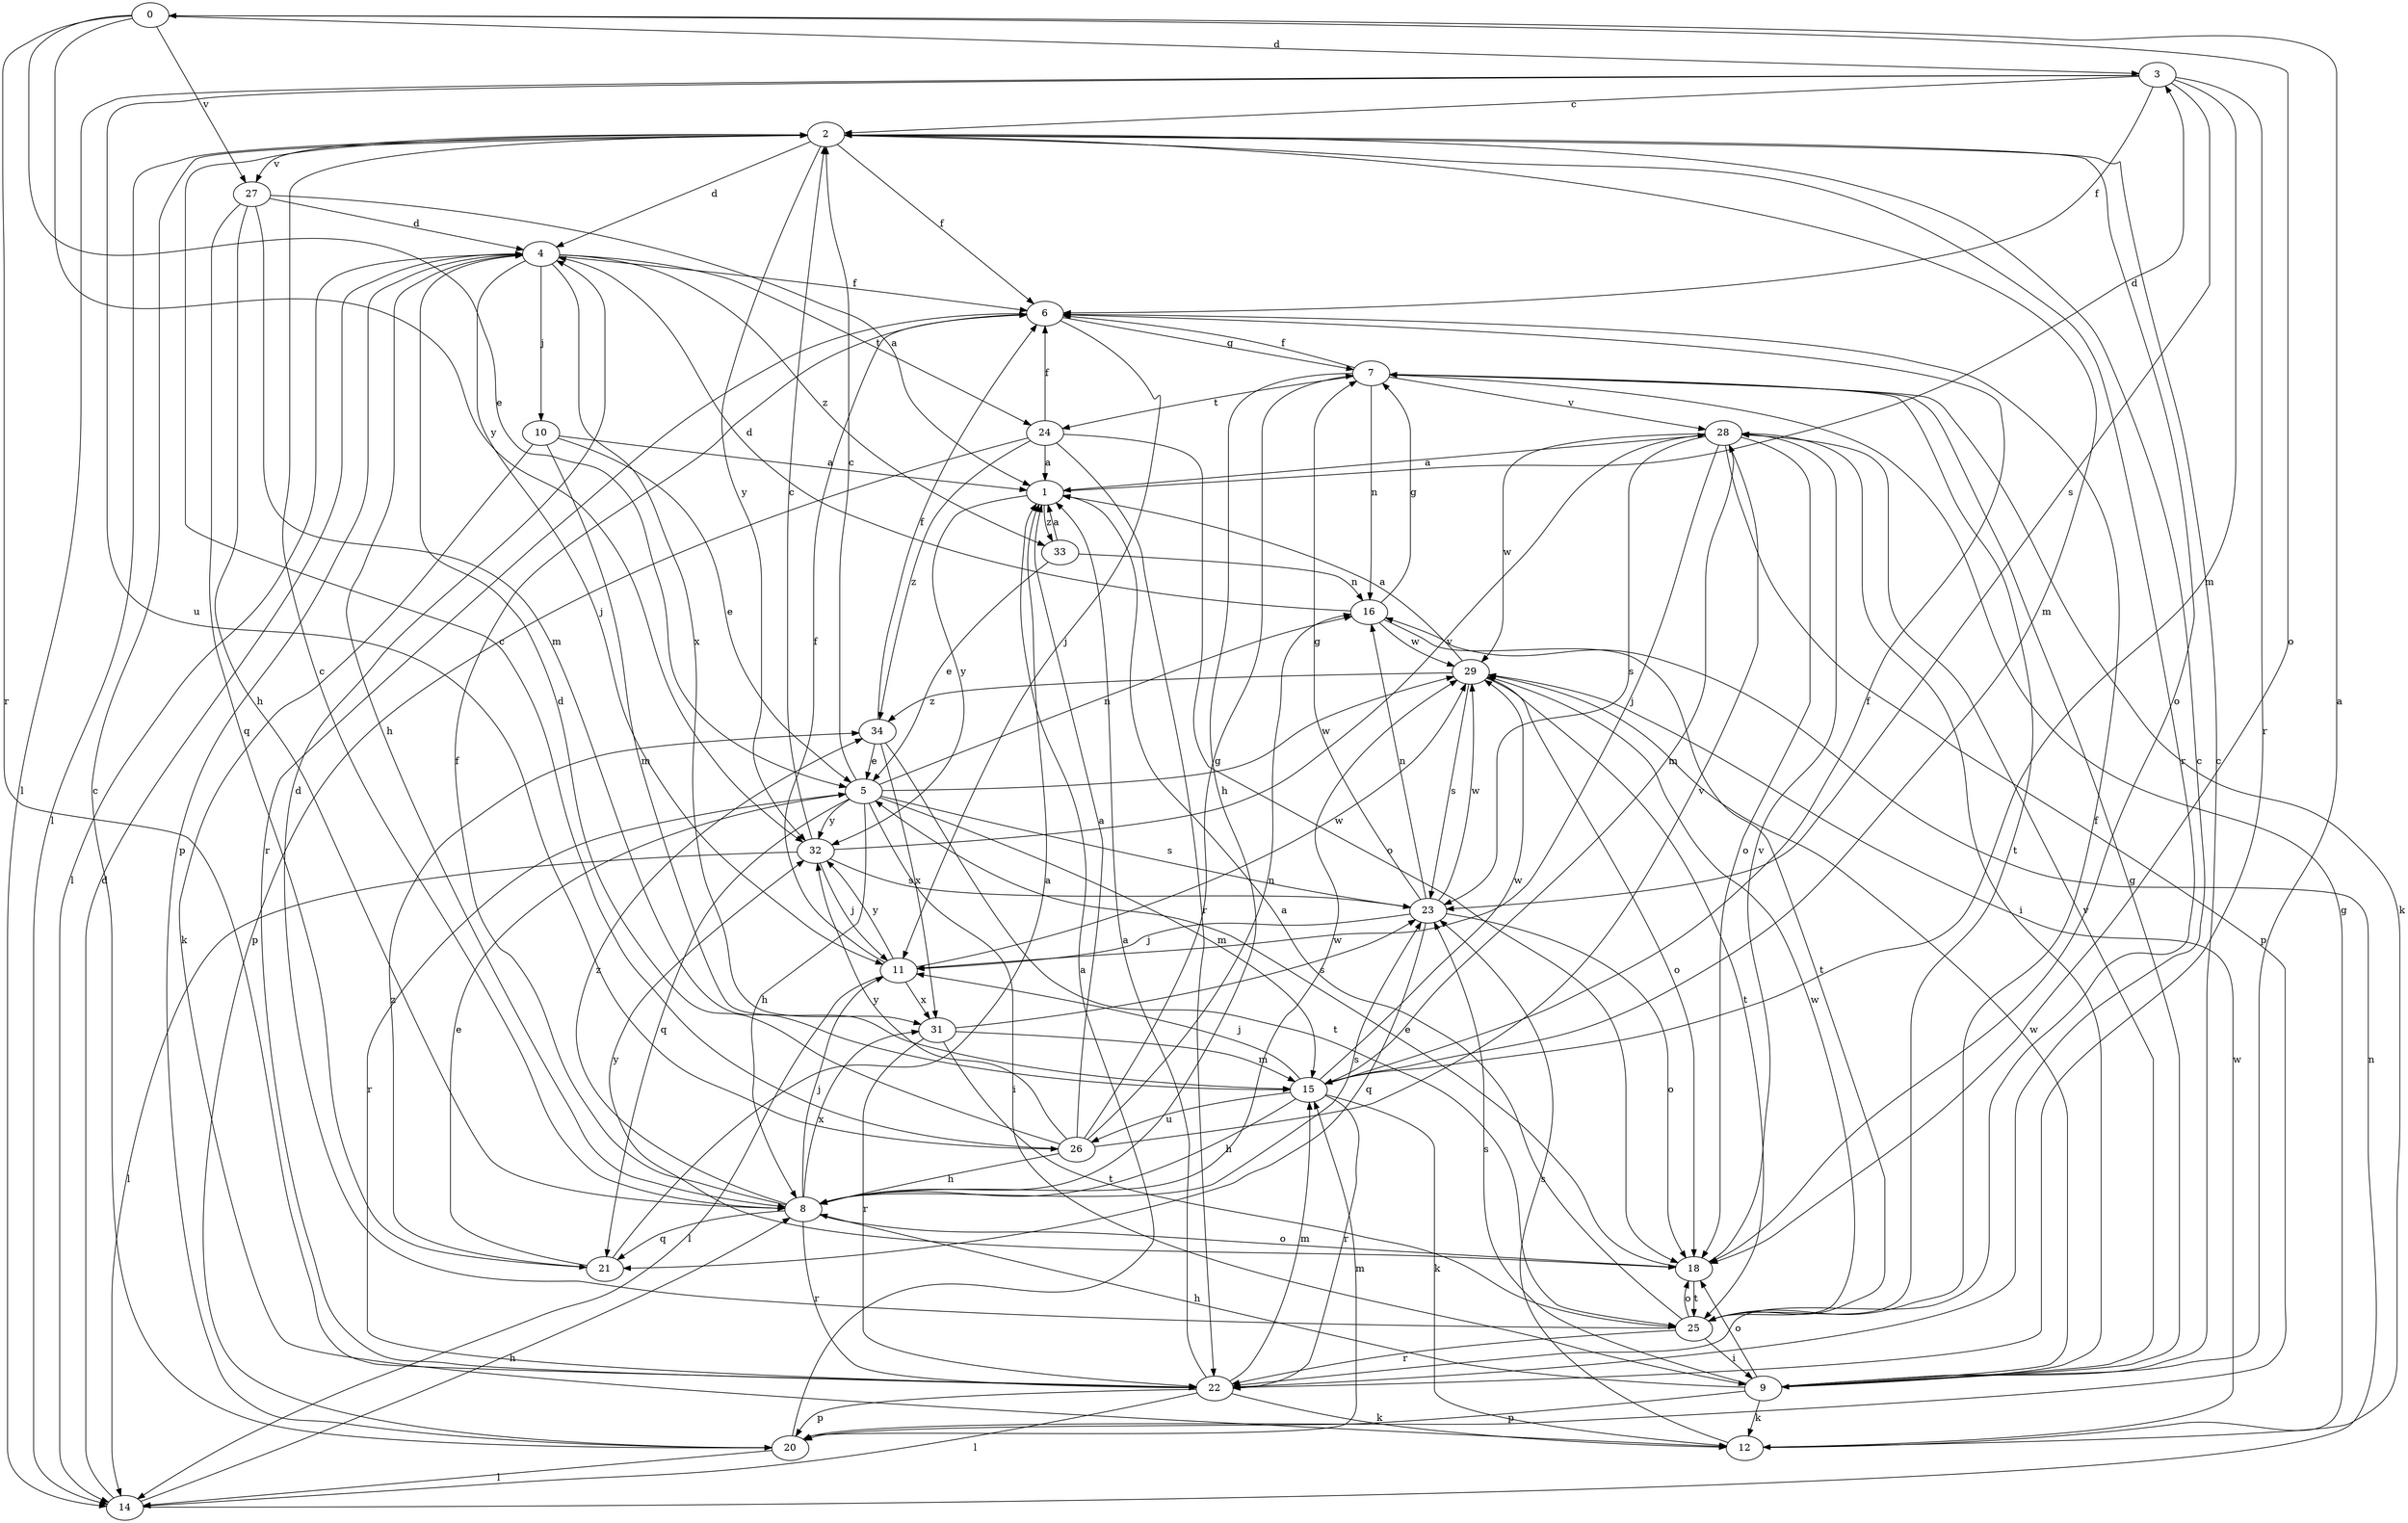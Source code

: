 strict digraph  {
0;
1;
2;
3;
4;
5;
6;
7;
8;
9;
10;
11;
12;
14;
15;
16;
18;
20;
21;
22;
23;
24;
25;
26;
27;
28;
29;
31;
32;
33;
34;
0 -> 3  [label=d];
0 -> 5  [label=e];
0 -> 18  [label=o];
0 -> 22  [label=r];
0 -> 27  [label=v];
0 -> 32  [label=y];
1 -> 3  [label=d];
1 -> 32  [label=y];
1 -> 33  [label=z];
2 -> 4  [label=d];
2 -> 6  [label=f];
2 -> 14  [label=l];
2 -> 15  [label=m];
2 -> 18  [label=o];
2 -> 22  [label=r];
2 -> 27  [label=v];
2 -> 32  [label=y];
3 -> 2  [label=c];
3 -> 6  [label=f];
3 -> 14  [label=l];
3 -> 15  [label=m];
3 -> 22  [label=r];
3 -> 23  [label=s];
3 -> 26  [label=u];
4 -> 6  [label=f];
4 -> 8  [label=h];
4 -> 10  [label=j];
4 -> 11  [label=j];
4 -> 14  [label=l];
4 -> 20  [label=p];
4 -> 24  [label=t];
4 -> 31  [label=x];
4 -> 33  [label=z];
5 -> 2  [label=c];
5 -> 8  [label=h];
5 -> 9  [label=i];
5 -> 15  [label=m];
5 -> 16  [label=n];
5 -> 21  [label=q];
5 -> 22  [label=r];
5 -> 23  [label=s];
5 -> 29  [label=w];
5 -> 32  [label=y];
6 -> 7  [label=g];
6 -> 11  [label=j];
6 -> 22  [label=r];
7 -> 6  [label=f];
7 -> 8  [label=h];
7 -> 12  [label=k];
7 -> 16  [label=n];
7 -> 24  [label=t];
7 -> 25  [label=t];
7 -> 28  [label=v];
8 -> 2  [label=c];
8 -> 6  [label=f];
8 -> 11  [label=j];
8 -> 18  [label=o];
8 -> 21  [label=q];
8 -> 22  [label=r];
8 -> 23  [label=s];
8 -> 29  [label=w];
8 -> 31  [label=x];
8 -> 34  [label=z];
9 -> 0  [label=a];
9 -> 2  [label=c];
9 -> 7  [label=g];
9 -> 8  [label=h];
9 -> 12  [label=k];
9 -> 18  [label=o];
9 -> 20  [label=p];
9 -> 23  [label=s];
9 -> 28  [label=v];
9 -> 29  [label=w];
10 -> 1  [label=a];
10 -> 5  [label=e];
10 -> 12  [label=k];
10 -> 15  [label=m];
11 -> 6  [label=f];
11 -> 14  [label=l];
11 -> 29  [label=w];
11 -> 31  [label=x];
11 -> 32  [label=y];
12 -> 7  [label=g];
12 -> 23  [label=s];
12 -> 29  [label=w];
14 -> 4  [label=d];
14 -> 8  [label=h];
14 -> 16  [label=n];
15 -> 6  [label=f];
15 -> 8  [label=h];
15 -> 11  [label=j];
15 -> 12  [label=k];
15 -> 22  [label=r];
15 -> 26  [label=u];
15 -> 29  [label=w];
16 -> 4  [label=d];
16 -> 7  [label=g];
16 -> 25  [label=t];
16 -> 29  [label=w];
18 -> 5  [label=e];
18 -> 25  [label=t];
18 -> 28  [label=v];
18 -> 32  [label=y];
20 -> 1  [label=a];
20 -> 2  [label=c];
20 -> 14  [label=l];
20 -> 15  [label=m];
21 -> 1  [label=a];
21 -> 5  [label=e];
21 -> 34  [label=z];
22 -> 1  [label=a];
22 -> 2  [label=c];
22 -> 12  [label=k];
22 -> 14  [label=l];
22 -> 15  [label=m];
22 -> 20  [label=p];
23 -> 7  [label=g];
23 -> 11  [label=j];
23 -> 16  [label=n];
23 -> 18  [label=o];
23 -> 21  [label=q];
23 -> 29  [label=w];
24 -> 1  [label=a];
24 -> 6  [label=f];
24 -> 18  [label=o];
24 -> 20  [label=p];
24 -> 22  [label=r];
24 -> 34  [label=z];
25 -> 1  [label=a];
25 -> 4  [label=d];
25 -> 6  [label=f];
25 -> 9  [label=i];
25 -> 18  [label=o];
25 -> 22  [label=r];
25 -> 29  [label=w];
26 -> 1  [label=a];
26 -> 2  [label=c];
26 -> 4  [label=d];
26 -> 7  [label=g];
26 -> 8  [label=h];
26 -> 16  [label=n];
26 -> 28  [label=v];
26 -> 32  [label=y];
27 -> 1  [label=a];
27 -> 4  [label=d];
27 -> 8  [label=h];
27 -> 15  [label=m];
27 -> 21  [label=q];
28 -> 1  [label=a];
28 -> 9  [label=i];
28 -> 11  [label=j];
28 -> 15  [label=m];
28 -> 18  [label=o];
28 -> 20  [label=p];
28 -> 23  [label=s];
28 -> 29  [label=w];
29 -> 1  [label=a];
29 -> 18  [label=o];
29 -> 23  [label=s];
29 -> 25  [label=t];
29 -> 34  [label=z];
31 -> 15  [label=m];
31 -> 22  [label=r];
31 -> 23  [label=s];
31 -> 25  [label=t];
32 -> 2  [label=c];
32 -> 11  [label=j];
32 -> 14  [label=l];
32 -> 23  [label=s];
32 -> 28  [label=v];
33 -> 1  [label=a];
33 -> 5  [label=e];
33 -> 16  [label=n];
34 -> 5  [label=e];
34 -> 6  [label=f];
34 -> 25  [label=t];
34 -> 31  [label=x];
}
